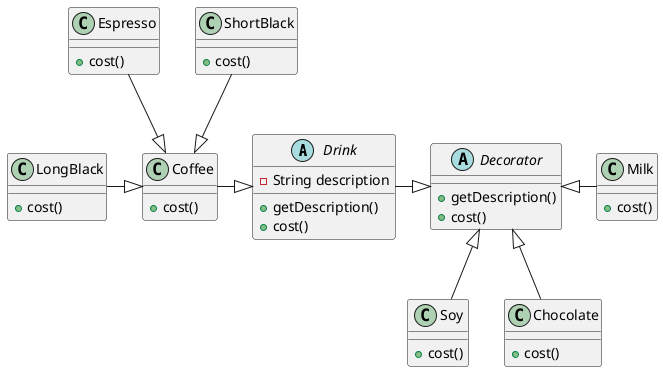 @startuml

abstract class Drink{
    - String description
    + getDescription()
    + cost()
}

abstract class Decorator{
    + getDescription()
    + cost()
}

class Espresso{
    + cost()
}
class ShortBlack{
    + cost()
}
class LongBlack{
    + cost()
}


class Milk{
    + cost()
}
class Soy{
    + cost()
}
class Chocolate{
    + cost()
}

class Coffee{
    + cost()
}

Espresso --|> Coffee
ShortBlack --|> Coffee
LongBlack -right-|> Coffee

Coffee -right-|> Drink

Drink -right-|>Decorator

Decorator <|-right- Milk
Decorator <|-- Soy
Decorator <|-- Chocolate


@enduml